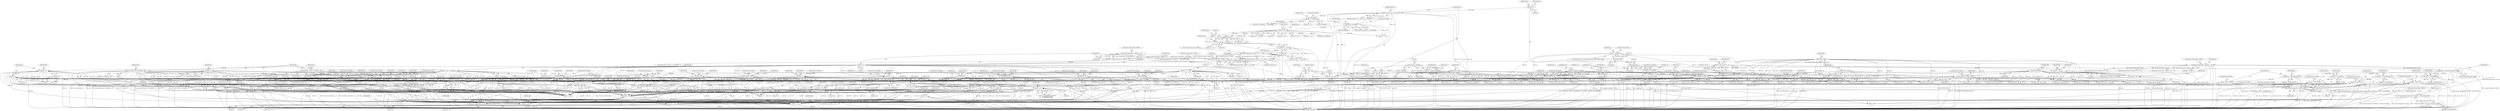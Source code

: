 digraph "0_linux_a8b0ca17b80e92faab46ee7179ba9e99ccb61233_42@API" {
"1001870" [label="(Call,current_thread_info()->xfsr[0] &= ~(FSR_CEXC_MASK))"];
"1001046" [label="(Call,current_thread_info()->xfsr[0] &= ~0x1c000)"];
"1001031" [label="(Call,current_thread_info()->xfsr[0] >> 14)"];
"1000609" [label="(Call,current_thread_info()->xfsr[0] >> 10)"];
"1000619" [label="(Call,current_thread_info()->xfsr[0] >> (30 + ((insn >> 10) & 0x6)))"];
"1000627" [label="(Call,(insn >> 10) & 0x6)"];
"1000628" [label="(Call,insn >> 10)"];
"1000603" [label="(Call,insn >> 11)"];
"1000571" [label="(Call,insn >> 5)"];
"1000561" [label="(Call,insn & 0xc1f80000)"];
"1000233" [label="(Call,insn & 0xc1f80000)"];
"1000223" [label="(Call,get_user(insn, (u32 __user *) pc))"];
"1000166" [label="(Call,insn = 0)"];
"1000225" [label="(Call,(u32 __user *) pc)"];
"1000216" [label="(Call,pc = (u32)pc)"];
"1000218" [label="(Call,(u32)pc)"];
"1000154" [label="(Call,pc = regs->tpc)"];
"1001825" [label="(Call,current_thread_info()->xfsr[0] = xfsr)"];
"1001765" [label="(Call,xfsr = current_thread_info()->xfsr[0])"];
"1001819" [label="(Call,xfsr |= (XR << 36))"];
"1001816" [label="(Call,xfsr &= ~0x3000000000UL)"];
"1001821" [label="(Call,XR << 36)"];
"1000857" [label="(Call,XR = regs->u_regs[freg])"];
"1000747" [label="(Call,(XR >> 2) ^ XR)"];
"1000748" [label="(Call,XR >> 2)"];
"1000738" [label="(Call,XR &= 0xf)"];
"1000735" [label="(Call,XR >>= 4)"];
"1000722" [label="(Call,XR = regs->tstate >> 32)"];
"1000724" [label="(Call,regs->tstate >> 32)"];
"1000807" [label="(Call,XR & 8)"];
"1000676" [label="(Call,XR == 1)"];
"1000632" [label="(Call,XR &= 3)"];
"1000617" [label="(Call,XR = current_thread_info()->xfsr[0] >> (30 + ((insn >> 10) & 0x6)))"];
"1000607" [label="(Call,XR = current_thread_info()->xfsr[0] >> 10)"];
"1000849" [label="(Call,XR = 0)"];
"1000667" [label="(Call,XR & 1)"];
"1000816" [label="(Call,XR & 2)"];
"1001609" [label="(Call,FP_TO_INT_Q (XR, QB, 64, 1))"];
"1000789" [label="(Call,XR & 5)"];
"1000909" [label="(Call,get_user(XR, &win->locals[freg - 16]))"];
"1000931" [label="(Call,!XR)"];
"1000884" [label="(Call,get_user(XR, &win32->locals[freg - 16]))"];
"1000703" [label="(Call,XR == 3)"];
"1000655" [label="(Call,XR == 1)"];
"1000772" [label="(Call,XR & 4)"];
"1000694" [label="(Call,XR == 2)"];
"1000939" [label="(Call,XR <= 0)"];
"1000798" [label="(Call,XR & 1)"];
"1000762" [label="(Call,XR & 4)"];
"1000685" [label="(Call,XR & 2)"];
"1000658" [label="(Call,XR == 2)"];
"1000948" [label="(Call,XR < 0)"];
"1001231" [label="(Call,FP_UNPACK_QP (QB, rs2))"];
"1000193" [label="(Call,FP_DECL_Q(QB))"];
"1001189" [label="(Call,rs2 = (argp)&f->regs[freg])"];
"1001191" [label="(Call,(argp)&f->regs[freg])"];
"1001096" [label="(Call,(argp)&f->regs[freg])"];
"1001021" [label="(Call,rs2 = NULL)"];
"1001216" [label="(Call,rs2 = (argp)&zero)"];
"1001218" [label="(Call,(argp)&zero)"];
"1001123" [label="(Call,(argp)&zero)"];
"1001602" [label="(Call,FP_TO_INT_D (XR, DB, 64, 1))"];
"1000187" [label="(Call,FP_DECL_D(DB))"];
"1001236" [label="(Call,FP_UNPACK_DP (DB, rs2))"];
"1001628" [label="(Call,XR = rs2->d)"];
"1001642" [label="(Call,XR = rs2->d)"];
"1001635" [label="(Call,XR = rs2->d)"];
"1001777" [label="(Call,XR = 2)"];
"1001595" [label="(Call,FP_TO_INT_S (XR, SB, 64, 1))"];
"1000181" [label="(Call,FP_DECL_S(SB))"];
"1001241" [label="(Call,FP_UNPACK_SP (SB, rs2))"];
"1001735" [label="(Call,XR == 3)"];
"1001728" [label="(Call,FP_CMP_Q(XR, QB, QA, 3))"];
"1001134" [label="(Call,FP_UNPACK_QP (QA, rs1))"];
"1000191" [label="(Call,FP_DECL_Q(QA))"];
"1001017" [label="(Call,rs1 = NULL)"];
"1001121" [label="(Call,rs1 = (argp)&zero)"];
"1001094" [label="(Call,rs1 = (argp)&f->regs[freg])"];
"1001773" [label="(Call,XR == -1)"];
"1001775" [label="(Call,-1)"];
"1001789" [label="(Call,xfsr |= (XR << 10))"];
"1001786" [label="(Call,xfsr &= ~0xc00)"];
"1001791" [label="(Call,XR << 10)"];
"1001809" [label="(Call,xfsr |= (XR << 34))"];
"1001806" [label="(Call,xfsr &= ~0xc00000000UL)"];
"1001811" [label="(Call,XR << 34)"];
"1001799" [label="(Call,xfsr |= (XR << 32))"];
"1001796" [label="(Call,xfsr &= ~0x300000000UL)"];
"1001801" [label="(Call,XR << 32)"];
"1001876" [label="(Call,~(FSR_CEXC_MASK))"];
"1000227" [label="(Identifier,pc)"];
"1000629" [label="(Identifier,insn)"];
"1001682" [label="(Call,FP_CONV (Q, S, 2, 1, QR, SB))"];
"1000768" [label="(ControlStructure,break;)"];
"1000166" [label="(Call,insn = 0)"];
"1000731" [label="(Call,insn >> 5)"];
"1000604" [label="(Identifier,insn)"];
"1001824" [label="(ControlStructure,break;)"];
"1001603" [label="(Identifier,XR)"];
"1000739" [label="(Identifier,XR)"];
"1001811" [label="(Call,XR << 34)"];
"1000736" [label="(Identifier,XR)"];
"1001614" [label="(ControlStructure,break;)"];
"1000691" [label="(ControlStructure,break;)"];
"1001229" [label="(Block,)"];
"1000818" [label="(Literal,2)"];
"1001813" [label="(Literal,34)"];
"1000628" [label="(Call,insn >> 10)"];
"1001023" [label="(Identifier,NULL)"];
"1000732" [label="(Identifier,insn)"];
"1001602" [label="(Call,FP_TO_INT_D (XR, DB, 64, 1))"];
"1000950" [label="(Literal,0)"];
"1001832" [label="(ControlStructure,break;)"];
"1001121" [label="(Call,rs1 = (argp)&zero)"];
"1000811" [label="(Identifier,IR)"];
"1000625" [label="(Call,30 + ((insn >> 10) & 0x6))"];
"1001791" [label="(Call,XR << 10)"];
"1001193" [label="(Call,&f->regs[freg])"];
"1000943" [label="(Identifier,IR)"];
"1001763" [label="(Block,)"];
"1000954" [label="(ControlStructure,break;)"];
"1001816" [label="(Call,xfsr &= ~0x3000000000UL)"];
"1000920" [label="(Identifier,IR)"];
"1001731" [label="(Identifier,QA)"];
"1000886" [label="(Call,&win32->locals[freg - 16])"];
"1001799" [label="(Call,xfsr |= (XR << 32))"];
"1001438" [label="(Call,FP_MUL_D (DR, DA, DB))"];
"1001242" [label="(Identifier,SB)"];
"1000656" [label="(Identifier,XR)"];
"1001804" [label="(ControlStructure,break;)"];
"1001037" [label="(Literal,14)"];
"1000705" [label="(Literal,3)"];
"1001782" [label="(Identifier,freg)"];
"1000737" [label="(Literal,4)"];
"1001046" [label="(Call,current_thread_info()->xfsr[0] &= ~0x1c000)"];
"1000761" [label="(ControlStructure,if (XR & 4))"];
"1001132" [label="(Block,)"];
"1001790" [label="(Identifier,xfsr)"];
"1001417" [label="(Call,FP_MUL_S (SR, SA, SB))"];
"1000636" [label="(Identifier,IR)"];
"1000709" [label="(ControlStructure,break;)"];
"1000627" [label="(Call,(insn >> 10) & 0x6)"];
"1000750" [label="(Literal,2)"];
"1000934" [label="(Identifier,IR)"];
"1001635" [label="(Call,XR = rs2->d)"];
"1001806" [label="(Call,xfsr &= ~0xc00000000UL)"];
"1000746" [label="(Call,((XR >> 2) ^ XR) & 2)"];
"1000695" [label="(Identifier,XR)"];
"1000234" [label="(Identifier,insn)"];
"1000771" [label="(Call,(XR & 4) || freg)"];
"1000687" [label="(Literal,2)"];
"1000666" [label="(ControlStructure,if (XR & 1))"];
"1000808" [label="(Identifier,XR)"];
"1001026" [label="(Identifier,rd)"];
"1000196" [label="(Identifier,QR)"];
"1001819" [label="(Call,xfsr |= (XR << 36))"];
"1000607" [label="(Call,XR = current_thread_info()->xfsr[0] >> 10)"];
"1000822" [label="(ControlStructure,break;)"];
"1000793" [label="(Identifier,IR)"];
"1001139" [label="(Call,FP_UNPACK_DP (DA, rs1))"];
"1000853" [label="(ControlStructure,if (freg < 16))"];
"1000617" [label="(Call,XR = current_thread_info()->xfsr[0] >> (30 + ((insn >> 10) & 0x6)))"];
"1000193" [label="(Call,FP_DECL_Q(QB))"];
"1000798" [label="(Call,XR & 1)"];
"1001243" [label="(Identifier,rs2)"];
"1001700" [label="(Call,FP_CONV (S, D, 1, 1, SR, DB))"];
"1001596" [label="(Identifier,XR)"];
"1000696" [label="(Literal,2)"];
"1001127" [label="(ControlStructure,break;)"];
"1000218" [label="(Call,(u32)pc)"];
"1001399" [label="(Call,FP_SUB_S (SR, SA, SB))"];
"1001793" [label="(Literal,10)"];
"1001207" [label="(ControlStructure,if (!(current_thread_info()->fpsaved[0] & flags)))"];
"1001814" [label="(ControlStructure,break;)"];
"1000686" [label="(Identifier,XR)"];
"1001607" [label="(ControlStructure,break;)"];
"1000707" [label="(Identifier,IR)"];
"1000618" [label="(Identifier,XR)"];
"1000236" [label="(Literal,0x81a00000)"];
"1000735" [label="(Call,XR >>= 4)"];
"1000947" [label="(ControlStructure,if (XR < 0))"];
"1000616" [label="(ControlStructure,else)"];
"1000749" [label="(Identifier,XR)"];
"1001779" [label="(Literal,2)"];
"1000702" [label="(ControlStructure,if (XR == 3))"];
"1001032" [label="(Call,current_thread_info()->xfsr[0])"];
"1000167" [label="(Identifier,insn)"];
"1000797" [label="(ControlStructure,if (XR & 1))"];
"1001222" [label="(ControlStructure,break;)"];
"1000224" [label="(Identifier,insn)"];
"1001629" [label="(Identifier,XR)"];
"1001581" [label="(Call,FP_TO_INT_D (IR, DB, 32, 1))"];
"1001052" [label="(Identifier,~0x1c000)"];
"1001630" [label="(Call,rs2->d)"];
"1000931" [label="(Call,!XR)"];
"1001612" [label="(Literal,64)"];
"1000187" [label="(Call,FP_DECL_D(DB))"];
"1001144" [label="(Call,FP_UNPACK_SP (SA, rs1))"];
"1000704" [label="(Identifier,XR)"];
"1001599" [label="(Literal,1)"];
"1001112" [label="(ControlStructure,if (!(current_thread_info()->fpsaved[0] & flags)))"];
"1000747" [label="(Call,(XR >> 2) ^ XR)"];
"1001841" [label="(Call,rd->d = XR)"];
"1000188" [label="(Identifier,DB)"];
"1001822" [label="(Identifier,XR)"];
"1000813" [label="(ControlStructure,break;)"];
"1000570" [label="(Call,(insn >> 5) & 0x1ff)"];
"1000194" [label="(Identifier,QB)"];
"1001774" [label="(Identifier,XR)"];
"1000740" [label="(Literal,0xf)"];
"1000682" [label="(ControlStructure,break;)"];
"1001019" [label="(Identifier,NULL)"];
"1001802" [label="(Identifier,XR)"];
"1000816" [label="(Call,XR & 2)"];
"1000939" [label="(Call,XR <= 0)"];
"1001021" [label="(Call,rs2 = NULL)"];
"1001734" [label="(Call,XR == 3 &&\n\t\t\t    (((insn >> 5) & 0x1ff) == FCMPEQ ||\n\t\t\t     FP_ISSIGNAN_Q(QA) ||\n\t\t\t     FP_ISSIGNAN_Q(QB)))"];
"1000191" [label="(Call,FP_DECL_Q(QA))"];
"1000909" [label="(Call,get_user(XR, &win->locals[freg - 16]))"];
"1001200" [label="(Identifier,flags)"];
"1000235" [label="(Literal,0xc1f80000)"];
"1001159" [label="(Block,)"];
"1001189" [label="(Call,rs2 = (argp)&f->regs[freg])"];
"1000232" [label="(Call,(insn & 0xc1f80000) == 0x81a00000)"];
"1001047" [label="(Call,current_thread_info()->xfsr[0])"];
"1001729" [label="(Identifier,XR)"];
"1000561" [label="(Call,insn & 0xc1f80000)"];
"1000634" [label="(Literal,3)"];
"1000655" [label="(Call,XR == 1)"];
"1001789" [label="(Call,xfsr |= (XR << 10))"];
"1001812" [label="(Identifier,XR)"];
"1001786" [label="(Call,xfsr &= ~0xc00)"];
"1001236" [label="(Call,FP_UNPACK_DP (DB, rs2))"];
"1001784" [label="(Block,)"];
"1001633" [label="(ControlStructure,break;)"];
"1001778" [label="(Identifier,XR)"];
"1001216" [label="(Call,rs2 = (argp)&zero)"];
"1000184" [label="(Identifier,SR)"];
"1001477" [label="(Call,FP_DIV_Q (QR, QA, QB))"];
"1000155" [label="(Identifier,pc)"];
"1000809" [label="(Literal,8)"];
"1001191" [label="(Call,(argp)&f->regs[freg])"];
"1000728" [label="(Literal,32)"];
"1001773" [label="(Call,XR == -1)"];
"1000773" [label="(Identifier,XR)"];
"1001766" [label="(Identifier,xfsr)"];
"1001718" [label="(Call,FP_CONV (D, Q, 1, 2, DR, QB))"];
"1000936" [label="(ControlStructure,break;)"];
"1000762" [label="(Call,XR & 4)"];
"1000658" [label="(Call,XR == 2)"];
"1000791" [label="(Literal,5)"];
"1000654" [label="(Call,XR == 1 || XR == 2)"];
"1000667" [label="(Call,XR & 1)"];
"1000223" [label="(Call,get_user(insn, (u32 __user *) pc))"];
"1001737" [label="(Literal,3)"];
"1000725" [label="(Call,regs->tstate)"];
"1001022" [label="(Identifier,rs2)"];
"1000563" [label="(Literal,0xc1f80000)"];
"1000562" [label="(Identifier,insn)"];
"1000940" [label="(Identifier,XR)"];
"1001610" [label="(Identifier,XR)"];
"1000766" [label="(Identifier,IR)"];
"1000192" [label="(Identifier,QA)"];
"1001643" [label="(Identifier,XR)"];
"1000156" [label="(Call,regs->tpc)"];
"1000575" [label="(Block,)"];
"1001895" [label="(MethodReturn,int)"];
"1000932" [label="(Identifier,XR)"];
"1001588" [label="(Call,FP_TO_INT_Q (IR, QB, 32, 1))"];
"1001387" [label="(Call,FP_ADD_D (DR, DA, DB))"];
"1001064" [label="(Block,)"];
"1001691" [label="(Call,FP_CONV (Q, D, 2, 1, QR, DB))"];
"1001876" [label="(Call,~(FSR_CEXC_MASK))"];
"1000608" [label="(Identifier,XR)"];
"1000724" [label="(Call,regs->tstate >> 32)"];
"1000807" [label="(Call,XR & 8)"];
"1000851" [label="(Literal,0)"];
"1000868" [label="(Block,)"];
"1000171" [label="(Identifier,type)"];
"1001809" [label="(Call,xfsr |= (XR << 34))"];
"1001038" [label="(Literal,0xf)"];
"1001801" [label="(Call,XR << 32)"];
"1001411" [label="(Call,FP_SUB_Q (QR, QA, QB))"];
"1001595" [label="(Call,FP_TO_INT_S (XR, SB, 64, 1))"];
"1001803" [label="(Literal,32)"];
"1001244" [label="(ControlStructure,break;)"];
"1001732" [label="(Literal,3)"];
"1000763" [label="(Identifier,XR)"];
"1000698" [label="(Identifier,IR)"];
"1000789" [label="(Call,XR & 5)"];
"1001241" [label="(Call,FP_UNPACK_SP (SB, rs2))"];
"1000631" [label="(Literal,0x6)"];
"1001465" [label="(Call,FP_DIV_S (SR, SA, SB))"];
"1001105" [label="(Identifier,flags)"];
"1001821" [label="(Call,XR << 36)"];
"1000910" [label="(Identifier,XR)"];
"1000748" [label="(Call,XR >> 2)"];
"1001808" [label="(Identifier,~0xc00000000UL)"];
"1000660" [label="(Literal,2)"];
"1001483" [label="(Call,FP_SQRT_S (SR, SB))"];
"1001796" [label="(Call,xfsr &= ~0x300000000UL)"];
"1000668" [label="(Identifier,XR)"];
"1001239" [label="(ControlStructure,break;)"];
"1000573" [label="(Literal,5)"];
"1001451" [label="(Call,FP_CONV (Q, D, 2, 1, QB, DB))"];
"1000806" [label="(ControlStructure,if (XR & 8))"];
"1000970" [label="(Call,current_thread_info()->xfsr[0] &= ~(FSR_CEXC_MASK))"];
"1000630" [label="(Literal,10)"];
"1000738" [label="(Call,XR &= 0xf)"];
"1001123" [label="(Call,(argp)&zero)"];
"1000804" [label="(ControlStructure,break;)"];
"1001823" [label="(Literal,36)"];
"1000849" [label="(Call,XR = 0)"];
"1000952" [label="(Identifier,IR)"];
"1001644" [label="(Call,rs2->d)"];
"1000225" [label="(Call,(u32 __user *) pc)"];
"1001430" [label="(Call,FP_CONV (D, S, 1, 1, DB, SB))"];
"1000957" [label="(Call,insn >> 10)"];
"1000222" [label="(Call,get_user(insn, (u32 __user *) pc) != -EFAULT)"];
"1000751" [label="(Identifier,XR)"];
"1000700" [label="(ControlStructure,break;)"];
"1001825" [label="(Call,current_thread_info()->xfsr[0] = xfsr)"];
"1000752" [label="(Literal,2)"];
"1000678" [label="(Literal,1)"];
"1000168" [label="(Literal,0)"];
"1001800" [label="(Identifier,xfsr)"];
"1001877" [label="(Identifier,FSR_CEXC_MASK)"];
"1001736" [label="(Identifier,XR)"];
"1000850" [label="(Identifier,XR)"];
"1000859" [label="(Call,regs->u_regs[freg])"];
"1001613" [label="(Literal,1)"];
"1000788" [label="(ControlStructure,if (XR & 5))"];
"1000152" [label="(Block,)"];
"1000884" [label="(Call,get_user(XR, &win32->locals[freg - 16]))"];
"1000632" [label="(Call,XR &= 3)"];
"1000930" [label="(ControlStructure,if (!XR))"];
"1000659" [label="(Identifier,XR)"];
"1000229" [label="(Identifier,EFAULT)"];
"1001098" [label="(Call,&f->regs[freg])"];
"1001190" [label="(Identifier,rs2)"];
"1000742" [label="(Identifier,IR)"];
"1000846" [label="(ControlStructure,if (!freg))"];
"1001238" [label="(Identifier,rs2)"];
"1000154" [label="(Call,pc = regs->tpc)"];
"1000945" [label="(ControlStructure,break;)"];
"1001871" [label="(Call,current_thread_info()->xfsr[0])"];
"1001137" [label="(ControlStructure,break;)"];
"1001054" [label="(Identifier,freg)"];
"1000161" [label="(Identifier,tstate)"];
"1001166" [label="(Call,current_thread_info()->xfsr[0] |= (6 << 14))"];
"1001231" [label="(Call,FP_UNPACK_QP (QB, rs2))"];
"1001488" [label="(Call,FP_SQRT_D (DR, DB))"];
"1001381" [label="(Call,FP_ADD_S (SR, SA, SB))"];
"1001232" [label="(Identifier,QB)"];
"1000606" [label="(Literal,3)"];
"1000240" [label="(Call,insn >> 5)"];
"1001597" [label="(Identifier,SB)"];
"1000949" [label="(Identifier,XR)"];
"1001405" [label="(Call,FP_SUB_D (DR, DA, DB))"];
"1001611" [label="(Identifier,QB)"];
"1001220" [label="(Call,&zero)"];
"1000817" [label="(Identifier,XR)"];
"1001071" [label="(Call,current_thread_info()->xfsr[0] |= (6 << 14))"];
"1001600" [label="(ControlStructure,break;)"];
"1001817" [label="(Identifier,xfsr)"];
"1001647" [label="(ControlStructure,break;)"];
"1001880" [label="(Identifier,regs)"];
"1001609" [label="(Call,FP_TO_INT_Q (XR, QB, 64, 1))"];
"1000602" [label="(Call,(insn >> 11) & 3)"];
"1000842" [label="(Call,insn >> 14)"];
"1000684" [label="(ControlStructure,if (XR & 2))"];
"1001056" [label="(Call,insn >> 14)"];
"1001787" [label="(Identifier,xfsr)"];
"1000610" [label="(Call,current_thread_info()->xfsr[0])"];
"1001776" [label="(Literal,1)"];
"1001604" [label="(Identifier,DB)"];
"1000800" [label="(Literal,1)"];
"1001122" [label="(Identifier,rs1)"];
"1000220" [label="(Identifier,pc)"];
"1001747" [label="(Call,FP_ISSIGNAN_Q(QA))"];
"1001605" [label="(Literal,64)"];
"1000941" [label="(Literal,0)"];
"1001598" [label="(Literal,64)"];
"1000712" [label="(Call,insn >> 14)"];
"1000640" [label="(Call,insn >> 14)"];
"1001767" [label="(Call,current_thread_info()->xfsr[0])"];
"1000911" [label="(Call,&win->locals[freg - 16])"];
"1001018" [label="(Identifier,rs1)"];
"1001870" [label="(Call,current_thread_info()->xfsr[0] &= ~(FSR_CEXC_MASK))"];
"1001237" [label="(Identifier,DB)"];
"1001095" [label="(Identifier,rs1)"];
"1000802" [label="(Identifier,IR)"];
"1001136" [label="(Identifier,rs1)"];
"1001030" [label="(Call,(current_thread_info()->xfsr[0] >> 14) & 0xf)"];
"1001379" [label="(Block,)"];
"1000673" [label="(ControlStructure,break;)"];
"1000895" [label="(Block,)"];
"1000657" [label="(Literal,1)"];
"1001134" [label="(Call,FP_UNPACK_QP (QA, rs1))"];
"1001234" [label="(ControlStructure,break;)"];
"1000694" [label="(Call,XR == 2)"];
"1001628" [label="(Call,XR = rs2->d)"];
"1001017" [label="(Call,rs1 = NULL)"];
"1001574" [label="(Call,FP_TO_INT_S (IR, SB, 32, 1))"];
"1000858" [label="(Identifier,XR)"];
"1001810" [label="(Identifier,xfsr)"];
"1000722" [label="(Call,XR = regs->tstate >> 32)"];
"1000600" [label="(ControlStructure,if (!((insn >> 11) & 3)))"];
"1001031" [label="(Call,current_thread_info()->xfsr[0] >> 14)"];
"1000685" [label="(Call,XR & 2)"];
"1000693" [label="(ControlStructure,if (XR == 2))"];
"1000815" [label="(ControlStructure,if (XR & 2))"];
"1000948" [label="(Call,XR < 0)"];
"1000609" [label="(Call,current_thread_info()->xfsr[0] >> 10)"];
"1000689" [label="(Identifier,IR)"];
"1000615" [label="(Literal,10)"];
"1001818" [label="(Identifier,~0x3000000000UL)"];
"1000213" [label="(ControlStructure,if (test_thread_flag(TIF_32BIT)))"];
"1000233" [label="(Call,insn & 0xc1f80000)"];
"1000675" [label="(ControlStructure,if (XR == 1))"];
"1000676" [label="(Call,XR == 1)"];
"1001772" [label="(ControlStructure,if (XR == -1))"];
"1001493" [label="(Call,FP_SQRT_Q (QR, QB))"];
"1001728" [label="(Call,FP_CMP_Q(XR, QB, QA, 3))"];
"1001001" [label="(Call,insn & 0x3e00001f)"];
"1000181" [label="(Call,FP_DECL_S(SB))"];
"1001765" [label="(Call,xfsr = current_thread_info()->xfsr[0])"];
"1000560" [label="(Call,(insn & 0xc1f80000) == 0x81a80000)"];
"1000799" [label="(Identifier,XR)"];
"1001094" [label="(Call,rs1 = (argp)&f->regs[freg])"];
"1000857" [label="(Call,XR = regs->u_regs[freg])"];
"1001735" [label="(Call,XR == 3)"];
"1000564" [label="(Literal,0x81a80000)"];
"1000669" [label="(Literal,1)"];
"1001606" [label="(Literal,1)"];
"1001015" [label="(Block,)"];
"1000671" [label="(Identifier,IR)"];
"1001775" [label="(Call,-1)"];
"1001673" [label="(Call,FP_CONV (D, S, 1, 1, DR, SB))"];
"1001135" [label="(Identifier,QA)"];
"1000885" [label="(Identifier,XR)"];
"1000938" [label="(ControlStructure,if (XR <= 0))"];
"1000677" [label="(Identifier,XR)"];
"1000217" [label="(Identifier,pc)"];
"1001125" [label="(Call,&zero)"];
"1001636" [label="(Identifier,XR)"];
"1000571" [label="(Call,insn >> 5)"];
"1001217" [label="(Identifier,rs2)"];
"1000764" [label="(Literal,4)"];
"1001459" [label="(Call,FP_MUL_Q (QR, QA, QB))"];
"1001777" [label="(Call,XR = 2)"];
"1000774" [label="(Literal,4)"];
"1001218" [label="(Call,(argp)&zero)"];
"1000216" [label="(Call,pc = (u32)pc)"];
"1001831" [label="(Identifier,xfsr)"];
"1001471" [label="(Call,FP_DIV_D (DR, DA, DB))"];
"1000190" [label="(Identifier,DR)"];
"1000795" [label="(ControlStructure,break;)"];
"1001807" [label="(Identifier,xfsr)"];
"1001730" [label="(Identifier,QB)"];
"1001820" [label="(Identifier,xfsr)"];
"1000790" [label="(Identifier,XR)"];
"1001233" [label="(Identifier,rs2)"];
"1001826" [label="(Call,current_thread_info()->xfsr[0])"];
"1000620" [label="(Call,current_thread_info()->xfsr[0])"];
"1001797" [label="(Identifier,xfsr)"];
"1001265" [label="(Call,current_thread_info()->xfsr[0] |= (6 << 14))"];
"1001792" [label="(Identifier,XR)"];
"1000619" [label="(Call,current_thread_info()->xfsr[0] >> (30 + ((insn >> 10) & 0x6)))"];
"1001096" [label="(Call,(argp)&f->regs[freg])"];
"1000633" [label="(Identifier,XR)"];
"1000574" [label="(Literal,0x1ff)"];
"1000572" [label="(Identifier,insn)"];
"1001798" [label="(Identifier,~0x300000000UL)"];
"1000603" [label="(Call,insn >> 11)"];
"1000605" [label="(Literal,11)"];
"1001393" [label="(Call,FP_ADD_Q (QR, QA, QB))"];
"1001444" [label="(Call,FP_CONV (Q, D, 2, 1, QA, DA))"];
"1001742" [label="(Identifier,insn)"];
"1000703" [label="(Call,XR == 3)"];
"1001637" [label="(Call,rs2->d)"];
"1001642" [label="(Call,XR = rs2->d)"];
"1000825" [label="(Call,insn >> 14)"];
"1000723" [label="(Identifier,XR)"];
"1000182" [label="(Identifier,SB)"];
"1001788" [label="(Identifier,~0xc00)"];
"1001794" [label="(ControlStructure,break;)"];
"1001640" [label="(ControlStructure,break;)"];
"1001290" [label="(Call,(argp)&f->regs[freg])"];
"1000680" [label="(Identifier,IR)"];
"1000775" [label="(Identifier,freg)"];
"1000772" [label="(Call,XR & 4)"];
"1000820" [label="(Identifier,IR)"];
"1001709" [label="(Call,FP_CONV (S, Q, 1, 2, SR, QB))"];
"1000729" [label="(ControlStructure,if ((insn >> 5) & 0x80))"];
"1001749" [label="(Call,FP_ISSIGNAN_Q(QB))"];
"1001870" -> "1001015"  [label="AST: "];
"1001870" -> "1001876"  [label="CFG: "];
"1001871" -> "1001870"  [label="AST: "];
"1001876" -> "1001870"  [label="AST: "];
"1001880" -> "1001870"  [label="CFG: "];
"1001870" -> "1001895"  [label="DDG: current_thread_info()->xfsr[0] &= ~(FSR_CEXC_MASK)"];
"1001870" -> "1001895"  [label="DDG: current_thread_info()->xfsr[0]"];
"1001870" -> "1001895"  [label="DDG: ~(FSR_CEXC_MASK)"];
"1001046" -> "1001870"  [label="DDG: current_thread_info()->xfsr[0]"];
"1001825" -> "1001870"  [label="DDG: current_thread_info()->xfsr[0]"];
"1001876" -> "1001870"  [label="DDG: FSR_CEXC_MASK"];
"1001046" -> "1001015"  [label="AST: "];
"1001046" -> "1001052"  [label="CFG: "];
"1001047" -> "1001046"  [label="AST: "];
"1001052" -> "1001046"  [label="AST: "];
"1001054" -> "1001046"  [label="CFG: "];
"1001046" -> "1001895"  [label="DDG: current_thread_info()->xfsr[0]"];
"1001046" -> "1001895"  [label="DDG: current_thread_info()->xfsr[0] &= ~0x1c000"];
"1001046" -> "1001895"  [label="DDG: ~0x1c000"];
"1001031" -> "1001046"  [label="DDG: current_thread_info()->xfsr[0]"];
"1001046" -> "1001071"  [label="DDG: current_thread_info()->xfsr[0]"];
"1001046" -> "1001166"  [label="DDG: current_thread_info()->xfsr[0]"];
"1001046" -> "1001265"  [label="DDG: current_thread_info()->xfsr[0]"];
"1001046" -> "1001765"  [label="DDG: current_thread_info()->xfsr[0]"];
"1001031" -> "1001030"  [label="AST: "];
"1001031" -> "1001037"  [label="CFG: "];
"1001032" -> "1001031"  [label="AST: "];
"1001037" -> "1001031"  [label="AST: "];
"1001038" -> "1001031"  [label="CFG: "];
"1001031" -> "1001895"  [label="DDG: current_thread_info()->xfsr[0]"];
"1001031" -> "1001030"  [label="DDG: current_thread_info()->xfsr[0]"];
"1001031" -> "1001030"  [label="DDG: 14"];
"1000609" -> "1001031"  [label="DDG: current_thread_info()->xfsr[0]"];
"1000619" -> "1001031"  [label="DDG: current_thread_info()->xfsr[0]"];
"1000609" -> "1000607"  [label="AST: "];
"1000609" -> "1000615"  [label="CFG: "];
"1000610" -> "1000609"  [label="AST: "];
"1000615" -> "1000609"  [label="AST: "];
"1000607" -> "1000609"  [label="CFG: "];
"1000609" -> "1001895"  [label="DDG: current_thread_info()->xfsr[0]"];
"1000609" -> "1000607"  [label="DDG: current_thread_info()->xfsr[0]"];
"1000609" -> "1000607"  [label="DDG: 10"];
"1000609" -> "1000970"  [label="DDG: current_thread_info()->xfsr[0]"];
"1000619" -> "1000617"  [label="AST: "];
"1000619" -> "1000625"  [label="CFG: "];
"1000620" -> "1000619"  [label="AST: "];
"1000625" -> "1000619"  [label="AST: "];
"1000617" -> "1000619"  [label="CFG: "];
"1000619" -> "1001895"  [label="DDG: 30 + ((insn >> 10) & 0x6)"];
"1000619" -> "1001895"  [label="DDG: current_thread_info()->xfsr[0]"];
"1000619" -> "1000617"  [label="DDG: current_thread_info()->xfsr[0]"];
"1000619" -> "1000617"  [label="DDG: 30 + ((insn >> 10) & 0x6)"];
"1000627" -> "1000619"  [label="DDG: insn >> 10"];
"1000627" -> "1000619"  [label="DDG: 0x6"];
"1000619" -> "1000970"  [label="DDG: current_thread_info()->xfsr[0]"];
"1000627" -> "1000625"  [label="AST: "];
"1000627" -> "1000631"  [label="CFG: "];
"1000628" -> "1000627"  [label="AST: "];
"1000631" -> "1000627"  [label="AST: "];
"1000625" -> "1000627"  [label="CFG: "];
"1000627" -> "1001895"  [label="DDG: insn >> 10"];
"1000627" -> "1000625"  [label="DDG: insn >> 10"];
"1000627" -> "1000625"  [label="DDG: 0x6"];
"1000628" -> "1000627"  [label="DDG: insn"];
"1000628" -> "1000627"  [label="DDG: 10"];
"1000628" -> "1000630"  [label="CFG: "];
"1000629" -> "1000628"  [label="AST: "];
"1000630" -> "1000628"  [label="AST: "];
"1000631" -> "1000628"  [label="CFG: "];
"1000603" -> "1000628"  [label="DDG: insn"];
"1000628" -> "1000640"  [label="DDG: insn"];
"1000603" -> "1000602"  [label="AST: "];
"1000603" -> "1000605"  [label="CFG: "];
"1000604" -> "1000603"  [label="AST: "];
"1000605" -> "1000603"  [label="AST: "];
"1000606" -> "1000603"  [label="CFG: "];
"1000603" -> "1000602"  [label="DDG: insn"];
"1000603" -> "1000602"  [label="DDG: 11"];
"1000571" -> "1000603"  [label="DDG: insn"];
"1000603" -> "1000640"  [label="DDG: insn"];
"1000571" -> "1000570"  [label="AST: "];
"1000571" -> "1000573"  [label="CFG: "];
"1000572" -> "1000571"  [label="AST: "];
"1000573" -> "1000571"  [label="AST: "];
"1000574" -> "1000571"  [label="CFG: "];
"1000571" -> "1001895"  [label="DDG: insn"];
"1000571" -> "1000570"  [label="DDG: insn"];
"1000571" -> "1000570"  [label="DDG: 5"];
"1000561" -> "1000571"  [label="DDG: insn"];
"1000571" -> "1000712"  [label="DDG: insn"];
"1000571" -> "1000731"  [label="DDG: insn"];
"1000571" -> "1000825"  [label="DDG: insn"];
"1000571" -> "1000842"  [label="DDG: insn"];
"1000571" -> "1000957"  [label="DDG: insn"];
"1000571" -> "1001001"  [label="DDG: insn"];
"1000571" -> "1001056"  [label="DDG: insn"];
"1000561" -> "1000560"  [label="AST: "];
"1000561" -> "1000563"  [label="CFG: "];
"1000562" -> "1000561"  [label="AST: "];
"1000563" -> "1000561"  [label="AST: "];
"1000564" -> "1000561"  [label="CFG: "];
"1000561" -> "1001895"  [label="DDG: insn"];
"1000561" -> "1000560"  [label="DDG: insn"];
"1000561" -> "1000560"  [label="DDG: 0xc1f80000"];
"1000233" -> "1000561"  [label="DDG: insn"];
"1000561" -> "1001056"  [label="DDG: insn"];
"1000233" -> "1000232"  [label="AST: "];
"1000233" -> "1000235"  [label="CFG: "];
"1000234" -> "1000233"  [label="AST: "];
"1000235" -> "1000233"  [label="AST: "];
"1000236" -> "1000233"  [label="CFG: "];
"1000233" -> "1000232"  [label="DDG: insn"];
"1000233" -> "1000232"  [label="DDG: 0xc1f80000"];
"1000223" -> "1000233"  [label="DDG: insn"];
"1000233" -> "1000240"  [label="DDG: insn"];
"1000223" -> "1000222"  [label="AST: "];
"1000223" -> "1000225"  [label="CFG: "];
"1000224" -> "1000223"  [label="AST: "];
"1000225" -> "1000223"  [label="AST: "];
"1000229" -> "1000223"  [label="CFG: "];
"1000223" -> "1001895"  [label="DDG: (u32 __user *) pc"];
"1000223" -> "1001895"  [label="DDG: insn"];
"1000223" -> "1000222"  [label="DDG: insn"];
"1000223" -> "1000222"  [label="DDG: (u32 __user *) pc"];
"1000166" -> "1000223"  [label="DDG: insn"];
"1000225" -> "1000223"  [label="DDG: pc"];
"1000223" -> "1001056"  [label="DDG: insn"];
"1000166" -> "1000152"  [label="AST: "];
"1000166" -> "1000168"  [label="CFG: "];
"1000167" -> "1000166"  [label="AST: "];
"1000168" -> "1000166"  [label="AST: "];
"1000171" -> "1000166"  [label="CFG: "];
"1000225" -> "1000227"  [label="CFG: "];
"1000226" -> "1000225"  [label="AST: "];
"1000227" -> "1000225"  [label="AST: "];
"1000225" -> "1001895"  [label="DDG: pc"];
"1000216" -> "1000225"  [label="DDG: pc"];
"1000154" -> "1000225"  [label="DDG: pc"];
"1000216" -> "1000213"  [label="AST: "];
"1000216" -> "1000218"  [label="CFG: "];
"1000217" -> "1000216"  [label="AST: "];
"1000218" -> "1000216"  [label="AST: "];
"1000224" -> "1000216"  [label="CFG: "];
"1000216" -> "1001895"  [label="DDG: (u32)pc"];
"1000218" -> "1000216"  [label="DDG: pc"];
"1000218" -> "1000220"  [label="CFG: "];
"1000219" -> "1000218"  [label="AST: "];
"1000220" -> "1000218"  [label="AST: "];
"1000154" -> "1000218"  [label="DDG: pc"];
"1000154" -> "1000152"  [label="AST: "];
"1000154" -> "1000156"  [label="CFG: "];
"1000155" -> "1000154"  [label="AST: "];
"1000156" -> "1000154"  [label="AST: "];
"1000161" -> "1000154"  [label="CFG: "];
"1000154" -> "1001895"  [label="DDG: regs->tpc"];
"1001825" -> "1001763"  [label="AST: "];
"1001825" -> "1001831"  [label="CFG: "];
"1001826" -> "1001825"  [label="AST: "];
"1001831" -> "1001825"  [label="AST: "];
"1001832" -> "1001825"  [label="CFG: "];
"1001825" -> "1001895"  [label="DDG: xfsr"];
"1001825" -> "1001895"  [label="DDG: current_thread_info()->xfsr[0]"];
"1001765" -> "1001825"  [label="DDG: xfsr"];
"1001819" -> "1001825"  [label="DDG: xfsr"];
"1001789" -> "1001825"  [label="DDG: xfsr"];
"1001809" -> "1001825"  [label="DDG: xfsr"];
"1001799" -> "1001825"  [label="DDG: xfsr"];
"1001765" -> "1001763"  [label="AST: "];
"1001765" -> "1001767"  [label="CFG: "];
"1001766" -> "1001765"  [label="AST: "];
"1001767" -> "1001765"  [label="AST: "];
"1001774" -> "1001765"  [label="CFG: "];
"1001765" -> "1001895"  [label="DDG: current_thread_info()->xfsr[0]"];
"1001765" -> "1001786"  [label="DDG: xfsr"];
"1001765" -> "1001796"  [label="DDG: xfsr"];
"1001765" -> "1001806"  [label="DDG: xfsr"];
"1001765" -> "1001816"  [label="DDG: xfsr"];
"1001819" -> "1001784"  [label="AST: "];
"1001819" -> "1001821"  [label="CFG: "];
"1001820" -> "1001819"  [label="AST: "];
"1001821" -> "1001819"  [label="AST: "];
"1001824" -> "1001819"  [label="CFG: "];
"1001819" -> "1001895"  [label="DDG: xfsr |= (XR << 36)"];
"1001819" -> "1001895"  [label="DDG: xfsr"];
"1001819" -> "1001895"  [label="DDG: XR << 36"];
"1001816" -> "1001819"  [label="DDG: xfsr"];
"1001821" -> "1001819"  [label="DDG: XR"];
"1001821" -> "1001819"  [label="DDG: 36"];
"1001816" -> "1001784"  [label="AST: "];
"1001816" -> "1001818"  [label="CFG: "];
"1001817" -> "1001816"  [label="AST: "];
"1001818" -> "1001816"  [label="AST: "];
"1001820" -> "1001816"  [label="CFG: "];
"1001816" -> "1001895"  [label="DDG: xfsr &= ~0x3000000000UL"];
"1001816" -> "1001895"  [label="DDG: ~0x3000000000UL"];
"1001821" -> "1001823"  [label="CFG: "];
"1001822" -> "1001821"  [label="AST: "];
"1001823" -> "1001821"  [label="AST: "];
"1001821" -> "1001895"  [label="DDG: XR"];
"1000857" -> "1001821"  [label="DDG: XR"];
"1000747" -> "1001821"  [label="DDG: XR"];
"1000807" -> "1001821"  [label="DDG: XR"];
"1000676" -> "1001821"  [label="DDG: XR"];
"1000849" -> "1001821"  [label="DDG: XR"];
"1000667" -> "1001821"  [label="DDG: XR"];
"1000816" -> "1001821"  [label="DDG: XR"];
"1001609" -> "1001821"  [label="DDG: XR"];
"1000909" -> "1001821"  [label="DDG: XR"];
"1001602" -> "1001821"  [label="DDG: XR"];
"1000931" -> "1001821"  [label="DDG: XR"];
"1001628" -> "1001821"  [label="DDG: XR"];
"1001642" -> "1001821"  [label="DDG: XR"];
"1001635" -> "1001821"  [label="DDG: XR"];
"1000655" -> "1001821"  [label="DDG: XR"];
"1000772" -> "1001821"  [label="DDG: XR"];
"1000694" -> "1001821"  [label="DDG: XR"];
"1000884" -> "1001821"  [label="DDG: XR"];
"1000632" -> "1001821"  [label="DDG: XR"];
"1001777" -> "1001821"  [label="DDG: XR"];
"1000789" -> "1001821"  [label="DDG: XR"];
"1001595" -> "1001821"  [label="DDG: XR"];
"1000939" -> "1001821"  [label="DDG: XR"];
"1000798" -> "1001821"  [label="DDG: XR"];
"1000762" -> "1001821"  [label="DDG: XR"];
"1000685" -> "1001821"  [label="DDG: XR"];
"1000658" -> "1001821"  [label="DDG: XR"];
"1001735" -> "1001821"  [label="DDG: XR"];
"1000948" -> "1001821"  [label="DDG: XR"];
"1001773" -> "1001821"  [label="DDG: XR"];
"1000703" -> "1001821"  [label="DDG: XR"];
"1000857" -> "1000853"  [label="AST: "];
"1000857" -> "1000859"  [label="CFG: "];
"1000858" -> "1000857"  [label="AST: "];
"1000859" -> "1000857"  [label="AST: "];
"1000920" -> "1000857"  [label="CFG: "];
"1000857" -> "1001895"  [label="DDG: XR"];
"1000857" -> "1001895"  [label="DDG: regs->u_regs[freg]"];
"1000857" -> "1000931"  [label="DDG: XR"];
"1000857" -> "1000939"  [label="DDG: XR"];
"1000857" -> "1000948"  [label="DDG: XR"];
"1000857" -> "1001595"  [label="DDG: XR"];
"1000857" -> "1001602"  [label="DDG: XR"];
"1000857" -> "1001609"  [label="DDG: XR"];
"1000857" -> "1001728"  [label="DDG: XR"];
"1000857" -> "1001773"  [label="DDG: XR"];
"1000857" -> "1001791"  [label="DDG: XR"];
"1000857" -> "1001801"  [label="DDG: XR"];
"1000857" -> "1001811"  [label="DDG: XR"];
"1000857" -> "1001841"  [label="DDG: XR"];
"1000747" -> "1000746"  [label="AST: "];
"1000747" -> "1000751"  [label="CFG: "];
"1000748" -> "1000747"  [label="AST: "];
"1000751" -> "1000747"  [label="AST: "];
"1000752" -> "1000747"  [label="CFG: "];
"1000747" -> "1001895"  [label="DDG: XR"];
"1000747" -> "1001895"  [label="DDG: XR >> 2"];
"1000747" -> "1000746"  [label="DDG: XR >> 2"];
"1000747" -> "1000746"  [label="DDG: XR"];
"1000748" -> "1000747"  [label="DDG: XR"];
"1000748" -> "1000747"  [label="DDG: 2"];
"1000747" -> "1000762"  [label="DDG: XR"];
"1000747" -> "1000772"  [label="DDG: XR"];
"1000747" -> "1000789"  [label="DDG: XR"];
"1000747" -> "1000798"  [label="DDG: XR"];
"1000747" -> "1000807"  [label="DDG: XR"];
"1000747" -> "1000816"  [label="DDG: XR"];
"1000747" -> "1001595"  [label="DDG: XR"];
"1000747" -> "1001602"  [label="DDG: XR"];
"1000747" -> "1001609"  [label="DDG: XR"];
"1000747" -> "1001728"  [label="DDG: XR"];
"1000747" -> "1001773"  [label="DDG: XR"];
"1000747" -> "1001791"  [label="DDG: XR"];
"1000747" -> "1001801"  [label="DDG: XR"];
"1000747" -> "1001811"  [label="DDG: XR"];
"1000747" -> "1001841"  [label="DDG: XR"];
"1000748" -> "1000750"  [label="CFG: "];
"1000749" -> "1000748"  [label="AST: "];
"1000750" -> "1000748"  [label="AST: "];
"1000751" -> "1000748"  [label="CFG: "];
"1000738" -> "1000748"  [label="DDG: XR"];
"1000738" -> "1000575"  [label="AST: "];
"1000738" -> "1000740"  [label="CFG: "];
"1000739" -> "1000738"  [label="AST: "];
"1000740" -> "1000738"  [label="AST: "];
"1000742" -> "1000738"  [label="CFG: "];
"1000738" -> "1001895"  [label="DDG: XR &= 0xf"];
"1000735" -> "1000738"  [label="DDG: XR"];
"1000722" -> "1000738"  [label="DDG: XR"];
"1000735" -> "1000729"  [label="AST: "];
"1000735" -> "1000737"  [label="CFG: "];
"1000736" -> "1000735"  [label="AST: "];
"1000737" -> "1000735"  [label="AST: "];
"1000739" -> "1000735"  [label="CFG: "];
"1000735" -> "1001895"  [label="DDG: XR >>= 4"];
"1000722" -> "1000735"  [label="DDG: XR"];
"1000722" -> "1000575"  [label="AST: "];
"1000722" -> "1000724"  [label="CFG: "];
"1000723" -> "1000722"  [label="AST: "];
"1000724" -> "1000722"  [label="AST: "];
"1000732" -> "1000722"  [label="CFG: "];
"1000722" -> "1001895"  [label="DDG: regs->tstate >> 32"];
"1000724" -> "1000722"  [label="DDG: regs->tstate"];
"1000724" -> "1000722"  [label="DDG: 32"];
"1000724" -> "1000728"  [label="CFG: "];
"1000725" -> "1000724"  [label="AST: "];
"1000728" -> "1000724"  [label="AST: "];
"1000724" -> "1001895"  [label="DDG: regs->tstate"];
"1000807" -> "1000806"  [label="AST: "];
"1000807" -> "1000809"  [label="CFG: "];
"1000808" -> "1000807"  [label="AST: "];
"1000809" -> "1000807"  [label="AST: "];
"1000811" -> "1000807"  [label="CFG: "];
"1000813" -> "1000807"  [label="CFG: "];
"1000807" -> "1001895"  [label="DDG: XR & 8"];
"1000807" -> "1001895"  [label="DDG: XR"];
"1000807" -> "1001595"  [label="DDG: XR"];
"1000807" -> "1001602"  [label="DDG: XR"];
"1000807" -> "1001609"  [label="DDG: XR"];
"1000807" -> "1001728"  [label="DDG: XR"];
"1000807" -> "1001773"  [label="DDG: XR"];
"1000807" -> "1001791"  [label="DDG: XR"];
"1000807" -> "1001801"  [label="DDG: XR"];
"1000807" -> "1001811"  [label="DDG: XR"];
"1000807" -> "1001841"  [label="DDG: XR"];
"1000676" -> "1000675"  [label="AST: "];
"1000676" -> "1000678"  [label="CFG: "];
"1000677" -> "1000676"  [label="AST: "];
"1000678" -> "1000676"  [label="AST: "];
"1000680" -> "1000676"  [label="CFG: "];
"1000682" -> "1000676"  [label="CFG: "];
"1000676" -> "1001895"  [label="DDG: XR == 1"];
"1000676" -> "1001895"  [label="DDG: XR"];
"1000632" -> "1000676"  [label="DDG: XR"];
"1000676" -> "1001595"  [label="DDG: XR"];
"1000676" -> "1001602"  [label="DDG: XR"];
"1000676" -> "1001609"  [label="DDG: XR"];
"1000676" -> "1001728"  [label="DDG: XR"];
"1000676" -> "1001773"  [label="DDG: XR"];
"1000676" -> "1001791"  [label="DDG: XR"];
"1000676" -> "1001801"  [label="DDG: XR"];
"1000676" -> "1001811"  [label="DDG: XR"];
"1000676" -> "1001841"  [label="DDG: XR"];
"1000632" -> "1000575"  [label="AST: "];
"1000632" -> "1000634"  [label="CFG: "];
"1000633" -> "1000632"  [label="AST: "];
"1000634" -> "1000632"  [label="AST: "];
"1000636" -> "1000632"  [label="CFG: "];
"1000632" -> "1001895"  [label="DDG: XR &= 3"];
"1000632" -> "1001895"  [label="DDG: XR"];
"1000617" -> "1000632"  [label="DDG: XR"];
"1000607" -> "1000632"  [label="DDG: XR"];
"1000632" -> "1000655"  [label="DDG: XR"];
"1000632" -> "1000667"  [label="DDG: XR"];
"1000632" -> "1000685"  [label="DDG: XR"];
"1000632" -> "1000694"  [label="DDG: XR"];
"1000632" -> "1000703"  [label="DDG: XR"];
"1000632" -> "1001595"  [label="DDG: XR"];
"1000632" -> "1001602"  [label="DDG: XR"];
"1000632" -> "1001609"  [label="DDG: XR"];
"1000632" -> "1001728"  [label="DDG: XR"];
"1000632" -> "1001773"  [label="DDG: XR"];
"1000632" -> "1001791"  [label="DDG: XR"];
"1000632" -> "1001801"  [label="DDG: XR"];
"1000632" -> "1001811"  [label="DDG: XR"];
"1000632" -> "1001841"  [label="DDG: XR"];
"1000617" -> "1000616"  [label="AST: "];
"1000618" -> "1000617"  [label="AST: "];
"1000633" -> "1000617"  [label="CFG: "];
"1000617" -> "1001895"  [label="DDG: current_thread_info()->xfsr[0] >> (30 + ((insn >> 10) & 0x6))"];
"1000607" -> "1000600"  [label="AST: "];
"1000608" -> "1000607"  [label="AST: "];
"1000633" -> "1000607"  [label="CFG: "];
"1000607" -> "1001895"  [label="DDG: current_thread_info()->xfsr[0] >> 10"];
"1000849" -> "1000846"  [label="AST: "];
"1000849" -> "1000851"  [label="CFG: "];
"1000850" -> "1000849"  [label="AST: "];
"1000851" -> "1000849"  [label="AST: "];
"1000920" -> "1000849"  [label="CFG: "];
"1000849" -> "1001895"  [label="DDG: XR"];
"1000849" -> "1000931"  [label="DDG: XR"];
"1000849" -> "1000939"  [label="DDG: XR"];
"1000849" -> "1000948"  [label="DDG: XR"];
"1000849" -> "1001595"  [label="DDG: XR"];
"1000849" -> "1001602"  [label="DDG: XR"];
"1000849" -> "1001609"  [label="DDG: XR"];
"1000849" -> "1001728"  [label="DDG: XR"];
"1000849" -> "1001773"  [label="DDG: XR"];
"1000849" -> "1001791"  [label="DDG: XR"];
"1000849" -> "1001801"  [label="DDG: XR"];
"1000849" -> "1001811"  [label="DDG: XR"];
"1000849" -> "1001841"  [label="DDG: XR"];
"1000667" -> "1000666"  [label="AST: "];
"1000667" -> "1000669"  [label="CFG: "];
"1000668" -> "1000667"  [label="AST: "];
"1000669" -> "1000667"  [label="AST: "];
"1000671" -> "1000667"  [label="CFG: "];
"1000673" -> "1000667"  [label="CFG: "];
"1000667" -> "1001895"  [label="DDG: XR"];
"1000667" -> "1001895"  [label="DDG: XR & 1"];
"1000667" -> "1001595"  [label="DDG: XR"];
"1000667" -> "1001602"  [label="DDG: XR"];
"1000667" -> "1001609"  [label="DDG: XR"];
"1000667" -> "1001728"  [label="DDG: XR"];
"1000667" -> "1001773"  [label="DDG: XR"];
"1000667" -> "1001791"  [label="DDG: XR"];
"1000667" -> "1001801"  [label="DDG: XR"];
"1000667" -> "1001811"  [label="DDG: XR"];
"1000667" -> "1001841"  [label="DDG: XR"];
"1000816" -> "1000815"  [label="AST: "];
"1000816" -> "1000818"  [label="CFG: "];
"1000817" -> "1000816"  [label="AST: "];
"1000818" -> "1000816"  [label="AST: "];
"1000820" -> "1000816"  [label="CFG: "];
"1000822" -> "1000816"  [label="CFG: "];
"1000816" -> "1001895"  [label="DDG: XR & 2"];
"1000816" -> "1001895"  [label="DDG: XR"];
"1000816" -> "1001595"  [label="DDG: XR"];
"1000816" -> "1001602"  [label="DDG: XR"];
"1000816" -> "1001609"  [label="DDG: XR"];
"1000816" -> "1001728"  [label="DDG: XR"];
"1000816" -> "1001773"  [label="DDG: XR"];
"1000816" -> "1001791"  [label="DDG: XR"];
"1000816" -> "1001801"  [label="DDG: XR"];
"1000816" -> "1001811"  [label="DDG: XR"];
"1000816" -> "1001841"  [label="DDG: XR"];
"1001609" -> "1001379"  [label="AST: "];
"1001609" -> "1001613"  [label="CFG: "];
"1001610" -> "1001609"  [label="AST: "];
"1001611" -> "1001609"  [label="AST: "];
"1001612" -> "1001609"  [label="AST: "];
"1001613" -> "1001609"  [label="AST: "];
"1001614" -> "1001609"  [label="CFG: "];
"1001609" -> "1001895"  [label="DDG: QB"];
"1001609" -> "1001895"  [label="DDG: XR"];
"1001609" -> "1001895"  [label="DDG: FP_TO_INT_Q (XR, QB, 64, 1)"];
"1000789" -> "1001609"  [label="DDG: XR"];
"1000909" -> "1001609"  [label="DDG: XR"];
"1000931" -> "1001609"  [label="DDG: XR"];
"1000703" -> "1001609"  [label="DDG: XR"];
"1000655" -> "1001609"  [label="DDG: XR"];
"1000772" -> "1001609"  [label="DDG: XR"];
"1000694" -> "1001609"  [label="DDG: XR"];
"1000884" -> "1001609"  [label="DDG: XR"];
"1000939" -> "1001609"  [label="DDG: XR"];
"1000798" -> "1001609"  [label="DDG: XR"];
"1000762" -> "1001609"  [label="DDG: XR"];
"1000685" -> "1001609"  [label="DDG: XR"];
"1000658" -> "1001609"  [label="DDG: XR"];
"1000948" -> "1001609"  [label="DDG: XR"];
"1001231" -> "1001609"  [label="DDG: QB"];
"1000193" -> "1001609"  [label="DDG: QB"];
"1001609" -> "1001773"  [label="DDG: XR"];
"1001609" -> "1001791"  [label="DDG: XR"];
"1001609" -> "1001801"  [label="DDG: XR"];
"1001609" -> "1001811"  [label="DDG: XR"];
"1001609" -> "1001841"  [label="DDG: XR"];
"1000789" -> "1000788"  [label="AST: "];
"1000789" -> "1000791"  [label="CFG: "];
"1000790" -> "1000789"  [label="AST: "];
"1000791" -> "1000789"  [label="AST: "];
"1000793" -> "1000789"  [label="CFG: "];
"1000795" -> "1000789"  [label="CFG: "];
"1000789" -> "1001895"  [label="DDG: XR & 5"];
"1000789" -> "1001895"  [label="DDG: XR"];
"1000789" -> "1001595"  [label="DDG: XR"];
"1000789" -> "1001602"  [label="DDG: XR"];
"1000789" -> "1001728"  [label="DDG: XR"];
"1000789" -> "1001773"  [label="DDG: XR"];
"1000789" -> "1001791"  [label="DDG: XR"];
"1000789" -> "1001801"  [label="DDG: XR"];
"1000789" -> "1001811"  [label="DDG: XR"];
"1000789" -> "1001841"  [label="DDG: XR"];
"1000909" -> "1000895"  [label="AST: "];
"1000909" -> "1000911"  [label="CFG: "];
"1000910" -> "1000909"  [label="AST: "];
"1000911" -> "1000909"  [label="AST: "];
"1000920" -> "1000909"  [label="CFG: "];
"1000909" -> "1001895"  [label="DDG: &win->locals[freg - 16]"];
"1000909" -> "1001895"  [label="DDG: XR"];
"1000909" -> "1001895"  [label="DDG: get_user(XR, &win->locals[freg - 16])"];
"1000909" -> "1000931"  [label="DDG: XR"];
"1000909" -> "1000939"  [label="DDG: XR"];
"1000909" -> "1000948"  [label="DDG: XR"];
"1000909" -> "1001595"  [label="DDG: XR"];
"1000909" -> "1001602"  [label="DDG: XR"];
"1000909" -> "1001728"  [label="DDG: XR"];
"1000909" -> "1001773"  [label="DDG: XR"];
"1000909" -> "1001791"  [label="DDG: XR"];
"1000909" -> "1001801"  [label="DDG: XR"];
"1000909" -> "1001811"  [label="DDG: XR"];
"1000909" -> "1001841"  [label="DDG: XR"];
"1000931" -> "1000930"  [label="AST: "];
"1000931" -> "1000932"  [label="CFG: "];
"1000932" -> "1000931"  [label="AST: "];
"1000934" -> "1000931"  [label="CFG: "];
"1000936" -> "1000931"  [label="CFG: "];
"1000931" -> "1001895"  [label="DDG: XR"];
"1000931" -> "1001895"  [label="DDG: !XR"];
"1000884" -> "1000931"  [label="DDG: XR"];
"1000931" -> "1001595"  [label="DDG: XR"];
"1000931" -> "1001602"  [label="DDG: XR"];
"1000931" -> "1001728"  [label="DDG: XR"];
"1000931" -> "1001773"  [label="DDG: XR"];
"1000931" -> "1001791"  [label="DDG: XR"];
"1000931" -> "1001801"  [label="DDG: XR"];
"1000931" -> "1001811"  [label="DDG: XR"];
"1000931" -> "1001841"  [label="DDG: XR"];
"1000884" -> "1000868"  [label="AST: "];
"1000884" -> "1000886"  [label="CFG: "];
"1000885" -> "1000884"  [label="AST: "];
"1000886" -> "1000884"  [label="AST: "];
"1000920" -> "1000884"  [label="CFG: "];
"1000884" -> "1001895"  [label="DDG: get_user(XR, &win32->locals[freg - 16])"];
"1000884" -> "1001895"  [label="DDG: XR"];
"1000884" -> "1001895"  [label="DDG: &win32->locals[freg - 16]"];
"1000884" -> "1000939"  [label="DDG: XR"];
"1000884" -> "1000948"  [label="DDG: XR"];
"1000884" -> "1001595"  [label="DDG: XR"];
"1000884" -> "1001602"  [label="DDG: XR"];
"1000884" -> "1001728"  [label="DDG: XR"];
"1000884" -> "1001773"  [label="DDG: XR"];
"1000884" -> "1001791"  [label="DDG: XR"];
"1000884" -> "1001801"  [label="DDG: XR"];
"1000884" -> "1001811"  [label="DDG: XR"];
"1000884" -> "1001841"  [label="DDG: XR"];
"1000703" -> "1000702"  [label="AST: "];
"1000703" -> "1000705"  [label="CFG: "];
"1000704" -> "1000703"  [label="AST: "];
"1000705" -> "1000703"  [label="AST: "];
"1000707" -> "1000703"  [label="CFG: "];
"1000709" -> "1000703"  [label="CFG: "];
"1000703" -> "1001895"  [label="DDG: XR == 3"];
"1000703" -> "1001895"  [label="DDG: XR"];
"1000703" -> "1001595"  [label="DDG: XR"];
"1000703" -> "1001602"  [label="DDG: XR"];
"1000703" -> "1001728"  [label="DDG: XR"];
"1000703" -> "1001773"  [label="DDG: XR"];
"1000703" -> "1001791"  [label="DDG: XR"];
"1000703" -> "1001801"  [label="DDG: XR"];
"1000703" -> "1001811"  [label="DDG: XR"];
"1000703" -> "1001841"  [label="DDG: XR"];
"1000655" -> "1000654"  [label="AST: "];
"1000655" -> "1000657"  [label="CFG: "];
"1000656" -> "1000655"  [label="AST: "];
"1000657" -> "1000655"  [label="AST: "];
"1000659" -> "1000655"  [label="CFG: "];
"1000654" -> "1000655"  [label="CFG: "];
"1000655" -> "1001895"  [label="DDG: XR"];
"1000655" -> "1000654"  [label="DDG: XR"];
"1000655" -> "1000654"  [label="DDG: 1"];
"1000655" -> "1000658"  [label="DDG: XR"];
"1000655" -> "1001595"  [label="DDG: XR"];
"1000655" -> "1001602"  [label="DDG: XR"];
"1000655" -> "1001728"  [label="DDG: XR"];
"1000655" -> "1001773"  [label="DDG: XR"];
"1000655" -> "1001791"  [label="DDG: XR"];
"1000655" -> "1001801"  [label="DDG: XR"];
"1000655" -> "1001811"  [label="DDG: XR"];
"1000655" -> "1001841"  [label="DDG: XR"];
"1000772" -> "1000771"  [label="AST: "];
"1000772" -> "1000774"  [label="CFG: "];
"1000773" -> "1000772"  [label="AST: "];
"1000774" -> "1000772"  [label="AST: "];
"1000775" -> "1000772"  [label="CFG: "];
"1000771" -> "1000772"  [label="CFG: "];
"1000772" -> "1001895"  [label="DDG: XR"];
"1000772" -> "1000771"  [label="DDG: XR"];
"1000772" -> "1000771"  [label="DDG: 4"];
"1000772" -> "1001595"  [label="DDG: XR"];
"1000772" -> "1001602"  [label="DDG: XR"];
"1000772" -> "1001728"  [label="DDG: XR"];
"1000772" -> "1001773"  [label="DDG: XR"];
"1000772" -> "1001791"  [label="DDG: XR"];
"1000772" -> "1001801"  [label="DDG: XR"];
"1000772" -> "1001811"  [label="DDG: XR"];
"1000772" -> "1001841"  [label="DDG: XR"];
"1000694" -> "1000693"  [label="AST: "];
"1000694" -> "1000696"  [label="CFG: "];
"1000695" -> "1000694"  [label="AST: "];
"1000696" -> "1000694"  [label="AST: "];
"1000698" -> "1000694"  [label="CFG: "];
"1000700" -> "1000694"  [label="CFG: "];
"1000694" -> "1001895"  [label="DDG: XR"];
"1000694" -> "1001895"  [label="DDG: XR == 2"];
"1000694" -> "1001595"  [label="DDG: XR"];
"1000694" -> "1001602"  [label="DDG: XR"];
"1000694" -> "1001728"  [label="DDG: XR"];
"1000694" -> "1001773"  [label="DDG: XR"];
"1000694" -> "1001791"  [label="DDG: XR"];
"1000694" -> "1001801"  [label="DDG: XR"];
"1000694" -> "1001811"  [label="DDG: XR"];
"1000694" -> "1001841"  [label="DDG: XR"];
"1000939" -> "1000938"  [label="AST: "];
"1000939" -> "1000941"  [label="CFG: "];
"1000940" -> "1000939"  [label="AST: "];
"1000941" -> "1000939"  [label="AST: "];
"1000943" -> "1000939"  [label="CFG: "];
"1000945" -> "1000939"  [label="CFG: "];
"1000939" -> "1001895"  [label="DDG: XR <= 0"];
"1000939" -> "1001895"  [label="DDG: XR"];
"1000939" -> "1001595"  [label="DDG: XR"];
"1000939" -> "1001602"  [label="DDG: XR"];
"1000939" -> "1001728"  [label="DDG: XR"];
"1000939" -> "1001773"  [label="DDG: XR"];
"1000939" -> "1001791"  [label="DDG: XR"];
"1000939" -> "1001801"  [label="DDG: XR"];
"1000939" -> "1001811"  [label="DDG: XR"];
"1000939" -> "1001841"  [label="DDG: XR"];
"1000798" -> "1000797"  [label="AST: "];
"1000798" -> "1000800"  [label="CFG: "];
"1000799" -> "1000798"  [label="AST: "];
"1000800" -> "1000798"  [label="AST: "];
"1000802" -> "1000798"  [label="CFG: "];
"1000804" -> "1000798"  [label="CFG: "];
"1000798" -> "1001895"  [label="DDG: XR"];
"1000798" -> "1001895"  [label="DDG: XR & 1"];
"1000798" -> "1001595"  [label="DDG: XR"];
"1000798" -> "1001602"  [label="DDG: XR"];
"1000798" -> "1001728"  [label="DDG: XR"];
"1000798" -> "1001773"  [label="DDG: XR"];
"1000798" -> "1001791"  [label="DDG: XR"];
"1000798" -> "1001801"  [label="DDG: XR"];
"1000798" -> "1001811"  [label="DDG: XR"];
"1000798" -> "1001841"  [label="DDG: XR"];
"1000762" -> "1000761"  [label="AST: "];
"1000762" -> "1000764"  [label="CFG: "];
"1000763" -> "1000762"  [label="AST: "];
"1000764" -> "1000762"  [label="AST: "];
"1000766" -> "1000762"  [label="CFG: "];
"1000768" -> "1000762"  [label="CFG: "];
"1000762" -> "1001895"  [label="DDG: XR & 4"];
"1000762" -> "1001895"  [label="DDG: XR"];
"1000762" -> "1001595"  [label="DDG: XR"];
"1000762" -> "1001602"  [label="DDG: XR"];
"1000762" -> "1001728"  [label="DDG: XR"];
"1000762" -> "1001773"  [label="DDG: XR"];
"1000762" -> "1001791"  [label="DDG: XR"];
"1000762" -> "1001801"  [label="DDG: XR"];
"1000762" -> "1001811"  [label="DDG: XR"];
"1000762" -> "1001841"  [label="DDG: XR"];
"1000685" -> "1000684"  [label="AST: "];
"1000685" -> "1000687"  [label="CFG: "];
"1000686" -> "1000685"  [label="AST: "];
"1000687" -> "1000685"  [label="AST: "];
"1000689" -> "1000685"  [label="CFG: "];
"1000691" -> "1000685"  [label="CFG: "];
"1000685" -> "1001895"  [label="DDG: XR & 2"];
"1000685" -> "1001895"  [label="DDG: XR"];
"1000685" -> "1001595"  [label="DDG: XR"];
"1000685" -> "1001602"  [label="DDG: XR"];
"1000685" -> "1001728"  [label="DDG: XR"];
"1000685" -> "1001773"  [label="DDG: XR"];
"1000685" -> "1001791"  [label="DDG: XR"];
"1000685" -> "1001801"  [label="DDG: XR"];
"1000685" -> "1001811"  [label="DDG: XR"];
"1000685" -> "1001841"  [label="DDG: XR"];
"1000658" -> "1000654"  [label="AST: "];
"1000658" -> "1000660"  [label="CFG: "];
"1000659" -> "1000658"  [label="AST: "];
"1000660" -> "1000658"  [label="AST: "];
"1000654" -> "1000658"  [label="CFG: "];
"1000658" -> "1001895"  [label="DDG: XR"];
"1000658" -> "1000654"  [label="DDG: XR"];
"1000658" -> "1000654"  [label="DDG: 2"];
"1000658" -> "1001595"  [label="DDG: XR"];
"1000658" -> "1001602"  [label="DDG: XR"];
"1000658" -> "1001728"  [label="DDG: XR"];
"1000658" -> "1001773"  [label="DDG: XR"];
"1000658" -> "1001791"  [label="DDG: XR"];
"1000658" -> "1001801"  [label="DDG: XR"];
"1000658" -> "1001811"  [label="DDG: XR"];
"1000658" -> "1001841"  [label="DDG: XR"];
"1000948" -> "1000947"  [label="AST: "];
"1000948" -> "1000950"  [label="CFG: "];
"1000949" -> "1000948"  [label="AST: "];
"1000950" -> "1000948"  [label="AST: "];
"1000952" -> "1000948"  [label="CFG: "];
"1000954" -> "1000948"  [label="CFG: "];
"1000948" -> "1001895"  [label="DDG: XR < 0"];
"1000948" -> "1001895"  [label="DDG: XR"];
"1000948" -> "1001595"  [label="DDG: XR"];
"1000948" -> "1001602"  [label="DDG: XR"];
"1000948" -> "1001728"  [label="DDG: XR"];
"1000948" -> "1001773"  [label="DDG: XR"];
"1000948" -> "1001791"  [label="DDG: XR"];
"1000948" -> "1001801"  [label="DDG: XR"];
"1000948" -> "1001811"  [label="DDG: XR"];
"1000948" -> "1001841"  [label="DDG: XR"];
"1001231" -> "1001229"  [label="AST: "];
"1001231" -> "1001233"  [label="CFG: "];
"1001232" -> "1001231"  [label="AST: "];
"1001233" -> "1001231"  [label="AST: "];
"1001234" -> "1001231"  [label="CFG: "];
"1001231" -> "1001895"  [label="DDG: QB"];
"1001231" -> "1001895"  [label="DDG: rs2"];
"1001231" -> "1001895"  [label="DDG: FP_UNPACK_QP (QB, rs2)"];
"1000193" -> "1001231"  [label="DDG: QB"];
"1001189" -> "1001231"  [label="DDG: rs2"];
"1001021" -> "1001231"  [label="DDG: rs2"];
"1001216" -> "1001231"  [label="DDG: rs2"];
"1001231" -> "1001393"  [label="DDG: QB"];
"1001231" -> "1001411"  [label="DDG: QB"];
"1001231" -> "1001451"  [label="DDG: QB"];
"1001231" -> "1001459"  [label="DDG: QB"];
"1001231" -> "1001477"  [label="DDG: QB"];
"1001231" -> "1001493"  [label="DDG: QB"];
"1001231" -> "1001588"  [label="DDG: QB"];
"1001231" -> "1001709"  [label="DDG: QB"];
"1001231" -> "1001718"  [label="DDG: QB"];
"1001231" -> "1001728"  [label="DDG: QB"];
"1000193" -> "1000152"  [label="AST: "];
"1000193" -> "1000194"  [label="CFG: "];
"1000194" -> "1000193"  [label="AST: "];
"1000196" -> "1000193"  [label="CFG: "];
"1000193" -> "1001895"  [label="DDG: QB"];
"1000193" -> "1001895"  [label="DDG: FP_DECL_Q(QB)"];
"1000193" -> "1001393"  [label="DDG: QB"];
"1000193" -> "1001411"  [label="DDG: QB"];
"1000193" -> "1001451"  [label="DDG: QB"];
"1000193" -> "1001459"  [label="DDG: QB"];
"1000193" -> "1001477"  [label="DDG: QB"];
"1000193" -> "1001493"  [label="DDG: QB"];
"1000193" -> "1001588"  [label="DDG: QB"];
"1000193" -> "1001709"  [label="DDG: QB"];
"1000193" -> "1001718"  [label="DDG: QB"];
"1000193" -> "1001728"  [label="DDG: QB"];
"1001189" -> "1001159"  [label="AST: "];
"1001189" -> "1001191"  [label="CFG: "];
"1001190" -> "1001189"  [label="AST: "];
"1001191" -> "1001189"  [label="AST: "];
"1001200" -> "1001189"  [label="CFG: "];
"1001189" -> "1001895"  [label="DDG: rs2"];
"1001189" -> "1001895"  [label="DDG: (argp)&f->regs[freg]"];
"1001191" -> "1001189"  [label="DDG: &f->regs[freg]"];
"1001189" -> "1001236"  [label="DDG: rs2"];
"1001189" -> "1001241"  [label="DDG: rs2"];
"1001191" -> "1001193"  [label="CFG: "];
"1001192" -> "1001191"  [label="AST: "];
"1001193" -> "1001191"  [label="AST: "];
"1001191" -> "1001895"  [label="DDG: &f->regs[freg]"];
"1001096" -> "1001191"  [label="DDG: &f->regs[freg]"];
"1001191" -> "1001290"  [label="DDG: &f->regs[freg]"];
"1001096" -> "1001094"  [label="AST: "];
"1001096" -> "1001098"  [label="CFG: "];
"1001097" -> "1001096"  [label="AST: "];
"1001098" -> "1001096"  [label="AST: "];
"1001094" -> "1001096"  [label="CFG: "];
"1001096" -> "1001895"  [label="DDG: &f->regs[freg]"];
"1001096" -> "1001094"  [label="DDG: &f->regs[freg]"];
"1001096" -> "1001290"  [label="DDG: &f->regs[freg]"];
"1001021" -> "1001015"  [label="AST: "];
"1001021" -> "1001023"  [label="CFG: "];
"1001022" -> "1001021"  [label="AST: "];
"1001023" -> "1001021"  [label="AST: "];
"1001026" -> "1001021"  [label="CFG: "];
"1001021" -> "1001895"  [label="DDG: rs2"];
"1001021" -> "1001236"  [label="DDG: rs2"];
"1001021" -> "1001241"  [label="DDG: rs2"];
"1001216" -> "1001207"  [label="AST: "];
"1001216" -> "1001218"  [label="CFG: "];
"1001217" -> "1001216"  [label="AST: "];
"1001218" -> "1001216"  [label="AST: "];
"1001222" -> "1001216"  [label="CFG: "];
"1001216" -> "1001895"  [label="DDG: (argp)&zero"];
"1001216" -> "1001895"  [label="DDG: rs2"];
"1001218" -> "1001216"  [label="DDG: &zero"];
"1001216" -> "1001236"  [label="DDG: rs2"];
"1001216" -> "1001241"  [label="DDG: rs2"];
"1001218" -> "1001220"  [label="CFG: "];
"1001219" -> "1001218"  [label="AST: "];
"1001220" -> "1001218"  [label="AST: "];
"1001218" -> "1001895"  [label="DDG: &zero"];
"1001123" -> "1001218"  [label="DDG: &zero"];
"1001123" -> "1001121"  [label="AST: "];
"1001123" -> "1001125"  [label="CFG: "];
"1001124" -> "1001123"  [label="AST: "];
"1001125" -> "1001123"  [label="AST: "];
"1001121" -> "1001123"  [label="CFG: "];
"1001123" -> "1001895"  [label="DDG: &zero"];
"1001123" -> "1001121"  [label="DDG: &zero"];
"1001602" -> "1001379"  [label="AST: "];
"1001602" -> "1001606"  [label="CFG: "];
"1001603" -> "1001602"  [label="AST: "];
"1001604" -> "1001602"  [label="AST: "];
"1001605" -> "1001602"  [label="AST: "];
"1001606" -> "1001602"  [label="AST: "];
"1001607" -> "1001602"  [label="CFG: "];
"1001602" -> "1001895"  [label="DDG: FP_TO_INT_D (XR, DB, 64, 1)"];
"1001602" -> "1001895"  [label="DDG: DB"];
"1001602" -> "1001895"  [label="DDG: XR"];
"1000187" -> "1001602"  [label="DDG: DB"];
"1001236" -> "1001602"  [label="DDG: DB"];
"1001602" -> "1001773"  [label="DDG: XR"];
"1001602" -> "1001791"  [label="DDG: XR"];
"1001602" -> "1001801"  [label="DDG: XR"];
"1001602" -> "1001811"  [label="DDG: XR"];
"1001602" -> "1001841"  [label="DDG: XR"];
"1000187" -> "1000152"  [label="AST: "];
"1000187" -> "1000188"  [label="CFG: "];
"1000188" -> "1000187"  [label="AST: "];
"1000190" -> "1000187"  [label="CFG: "];
"1000187" -> "1001895"  [label="DDG: DB"];
"1000187" -> "1001895"  [label="DDG: FP_DECL_D(DB)"];
"1000187" -> "1001236"  [label="DDG: DB"];
"1000187" -> "1001387"  [label="DDG: DB"];
"1000187" -> "1001405"  [label="DDG: DB"];
"1000187" -> "1001430"  [label="DDG: DB"];
"1000187" -> "1001438"  [label="DDG: DB"];
"1000187" -> "1001451"  [label="DDG: DB"];
"1000187" -> "1001471"  [label="DDG: DB"];
"1000187" -> "1001488"  [label="DDG: DB"];
"1000187" -> "1001581"  [label="DDG: DB"];
"1000187" -> "1001691"  [label="DDG: DB"];
"1000187" -> "1001700"  [label="DDG: DB"];
"1001236" -> "1001229"  [label="AST: "];
"1001236" -> "1001238"  [label="CFG: "];
"1001237" -> "1001236"  [label="AST: "];
"1001238" -> "1001236"  [label="AST: "];
"1001239" -> "1001236"  [label="CFG: "];
"1001236" -> "1001895"  [label="DDG: rs2"];
"1001236" -> "1001895"  [label="DDG: DB"];
"1001236" -> "1001895"  [label="DDG: FP_UNPACK_DP (DB, rs2)"];
"1001236" -> "1001387"  [label="DDG: DB"];
"1001236" -> "1001405"  [label="DDG: DB"];
"1001236" -> "1001430"  [label="DDG: DB"];
"1001236" -> "1001438"  [label="DDG: DB"];
"1001236" -> "1001451"  [label="DDG: DB"];
"1001236" -> "1001471"  [label="DDG: DB"];
"1001236" -> "1001488"  [label="DDG: DB"];
"1001236" -> "1001581"  [label="DDG: DB"];
"1001236" -> "1001691"  [label="DDG: DB"];
"1001236" -> "1001700"  [label="DDG: DB"];
"1001628" -> "1001379"  [label="AST: "];
"1001628" -> "1001630"  [label="CFG: "];
"1001629" -> "1001628"  [label="AST: "];
"1001630" -> "1001628"  [label="AST: "];
"1001633" -> "1001628"  [label="CFG: "];
"1001628" -> "1001895"  [label="DDG: XR"];
"1001628" -> "1001895"  [label="DDG: rs2->d"];
"1001628" -> "1001773"  [label="DDG: XR"];
"1001628" -> "1001791"  [label="DDG: XR"];
"1001628" -> "1001801"  [label="DDG: XR"];
"1001628" -> "1001811"  [label="DDG: XR"];
"1001628" -> "1001841"  [label="DDG: XR"];
"1001642" -> "1001379"  [label="AST: "];
"1001642" -> "1001644"  [label="CFG: "];
"1001643" -> "1001642"  [label="AST: "];
"1001644" -> "1001642"  [label="AST: "];
"1001647" -> "1001642"  [label="CFG: "];
"1001642" -> "1001895"  [label="DDG: XR"];
"1001642" -> "1001895"  [label="DDG: rs2->d"];
"1001642" -> "1001773"  [label="DDG: XR"];
"1001642" -> "1001791"  [label="DDG: XR"];
"1001642" -> "1001801"  [label="DDG: XR"];
"1001642" -> "1001811"  [label="DDG: XR"];
"1001642" -> "1001841"  [label="DDG: XR"];
"1001635" -> "1001379"  [label="AST: "];
"1001635" -> "1001637"  [label="CFG: "];
"1001636" -> "1001635"  [label="AST: "];
"1001637" -> "1001635"  [label="AST: "];
"1001640" -> "1001635"  [label="CFG: "];
"1001635" -> "1001895"  [label="DDG: XR"];
"1001635" -> "1001895"  [label="DDG: rs2->d"];
"1001635" -> "1001773"  [label="DDG: XR"];
"1001635" -> "1001791"  [label="DDG: XR"];
"1001635" -> "1001801"  [label="DDG: XR"];
"1001635" -> "1001811"  [label="DDG: XR"];
"1001635" -> "1001841"  [label="DDG: XR"];
"1001777" -> "1001772"  [label="AST: "];
"1001777" -> "1001779"  [label="CFG: "];
"1001778" -> "1001777"  [label="AST: "];
"1001779" -> "1001777"  [label="AST: "];
"1001782" -> "1001777"  [label="CFG: "];
"1001777" -> "1001895"  [label="DDG: XR"];
"1001777" -> "1001791"  [label="DDG: XR"];
"1001777" -> "1001801"  [label="DDG: XR"];
"1001777" -> "1001811"  [label="DDG: XR"];
"1001595" -> "1001379"  [label="AST: "];
"1001595" -> "1001599"  [label="CFG: "];
"1001596" -> "1001595"  [label="AST: "];
"1001597" -> "1001595"  [label="AST: "];
"1001598" -> "1001595"  [label="AST: "];
"1001599" -> "1001595"  [label="AST: "];
"1001600" -> "1001595"  [label="CFG: "];
"1001595" -> "1001895"  [label="DDG: SB"];
"1001595" -> "1001895"  [label="DDG: XR"];
"1001595" -> "1001895"  [label="DDG: FP_TO_INT_S (XR, SB, 64, 1)"];
"1000181" -> "1001595"  [label="DDG: SB"];
"1001241" -> "1001595"  [label="DDG: SB"];
"1001595" -> "1001773"  [label="DDG: XR"];
"1001595" -> "1001791"  [label="DDG: XR"];
"1001595" -> "1001801"  [label="DDG: XR"];
"1001595" -> "1001811"  [label="DDG: XR"];
"1001595" -> "1001841"  [label="DDG: XR"];
"1000181" -> "1000152"  [label="AST: "];
"1000181" -> "1000182"  [label="CFG: "];
"1000182" -> "1000181"  [label="AST: "];
"1000184" -> "1000181"  [label="CFG: "];
"1000181" -> "1001895"  [label="DDG: SB"];
"1000181" -> "1001895"  [label="DDG: FP_DECL_S(SB)"];
"1000181" -> "1001241"  [label="DDG: SB"];
"1000181" -> "1001381"  [label="DDG: SB"];
"1000181" -> "1001399"  [label="DDG: SB"];
"1000181" -> "1001417"  [label="DDG: SB"];
"1000181" -> "1001430"  [label="DDG: SB"];
"1000181" -> "1001465"  [label="DDG: SB"];
"1000181" -> "1001483"  [label="DDG: SB"];
"1000181" -> "1001574"  [label="DDG: SB"];
"1000181" -> "1001673"  [label="DDG: SB"];
"1000181" -> "1001682"  [label="DDG: SB"];
"1001241" -> "1001229"  [label="AST: "];
"1001241" -> "1001243"  [label="CFG: "];
"1001242" -> "1001241"  [label="AST: "];
"1001243" -> "1001241"  [label="AST: "];
"1001244" -> "1001241"  [label="CFG: "];
"1001241" -> "1001895"  [label="DDG: rs2"];
"1001241" -> "1001895"  [label="DDG: FP_UNPACK_SP (SB, rs2)"];
"1001241" -> "1001895"  [label="DDG: SB"];
"1001241" -> "1001381"  [label="DDG: SB"];
"1001241" -> "1001399"  [label="DDG: SB"];
"1001241" -> "1001417"  [label="DDG: SB"];
"1001241" -> "1001430"  [label="DDG: SB"];
"1001241" -> "1001465"  [label="DDG: SB"];
"1001241" -> "1001483"  [label="DDG: SB"];
"1001241" -> "1001574"  [label="DDG: SB"];
"1001241" -> "1001673"  [label="DDG: SB"];
"1001241" -> "1001682"  [label="DDG: SB"];
"1001735" -> "1001734"  [label="AST: "];
"1001735" -> "1001737"  [label="CFG: "];
"1001736" -> "1001735"  [label="AST: "];
"1001737" -> "1001735"  [label="AST: "];
"1001742" -> "1001735"  [label="CFG: "];
"1001734" -> "1001735"  [label="CFG: "];
"1001735" -> "1001895"  [label="DDG: XR"];
"1001735" -> "1001734"  [label="DDG: XR"];
"1001735" -> "1001734"  [label="DDG: 3"];
"1001728" -> "1001735"  [label="DDG: XR"];
"1001735" -> "1001773"  [label="DDG: XR"];
"1001735" -> "1001791"  [label="DDG: XR"];
"1001735" -> "1001801"  [label="DDG: XR"];
"1001735" -> "1001811"  [label="DDG: XR"];
"1001735" -> "1001841"  [label="DDG: XR"];
"1001728" -> "1001379"  [label="AST: "];
"1001728" -> "1001732"  [label="CFG: "];
"1001729" -> "1001728"  [label="AST: "];
"1001730" -> "1001728"  [label="AST: "];
"1001731" -> "1001728"  [label="AST: "];
"1001732" -> "1001728"  [label="AST: "];
"1001736" -> "1001728"  [label="CFG: "];
"1001728" -> "1001895"  [label="DDG: QB"];
"1001728" -> "1001895"  [label="DDG: QA"];
"1001728" -> "1001895"  [label="DDG: FP_CMP_Q(XR, QB, QA, 3)"];
"1001134" -> "1001728"  [label="DDG: QA"];
"1000191" -> "1001728"  [label="DDG: QA"];
"1001728" -> "1001747"  [label="DDG: QA"];
"1001728" -> "1001749"  [label="DDG: QB"];
"1001134" -> "1001132"  [label="AST: "];
"1001134" -> "1001136"  [label="CFG: "];
"1001135" -> "1001134"  [label="AST: "];
"1001136" -> "1001134"  [label="AST: "];
"1001137" -> "1001134"  [label="CFG: "];
"1001134" -> "1001895"  [label="DDG: FP_UNPACK_QP (QA, rs1)"];
"1001134" -> "1001895"  [label="DDG: QA"];
"1001134" -> "1001895"  [label="DDG: rs1"];
"1000191" -> "1001134"  [label="DDG: QA"];
"1001017" -> "1001134"  [label="DDG: rs1"];
"1001121" -> "1001134"  [label="DDG: rs1"];
"1001094" -> "1001134"  [label="DDG: rs1"];
"1001134" -> "1001393"  [label="DDG: QA"];
"1001134" -> "1001411"  [label="DDG: QA"];
"1001134" -> "1001444"  [label="DDG: QA"];
"1001134" -> "1001459"  [label="DDG: QA"];
"1001134" -> "1001477"  [label="DDG: QA"];
"1000191" -> "1000152"  [label="AST: "];
"1000191" -> "1000192"  [label="CFG: "];
"1000192" -> "1000191"  [label="AST: "];
"1000194" -> "1000191"  [label="CFG: "];
"1000191" -> "1001895"  [label="DDG: FP_DECL_Q(QA)"];
"1000191" -> "1001895"  [label="DDG: QA"];
"1000191" -> "1001393"  [label="DDG: QA"];
"1000191" -> "1001411"  [label="DDG: QA"];
"1000191" -> "1001444"  [label="DDG: QA"];
"1000191" -> "1001459"  [label="DDG: QA"];
"1000191" -> "1001477"  [label="DDG: QA"];
"1001017" -> "1001015"  [label="AST: "];
"1001017" -> "1001019"  [label="CFG: "];
"1001018" -> "1001017"  [label="AST: "];
"1001019" -> "1001017"  [label="AST: "];
"1001022" -> "1001017"  [label="CFG: "];
"1001017" -> "1001895"  [label="DDG: rs1"];
"1001017" -> "1001139"  [label="DDG: rs1"];
"1001017" -> "1001144"  [label="DDG: rs1"];
"1001121" -> "1001112"  [label="AST: "];
"1001122" -> "1001121"  [label="AST: "];
"1001127" -> "1001121"  [label="CFG: "];
"1001121" -> "1001895"  [label="DDG: (argp)&zero"];
"1001121" -> "1001895"  [label="DDG: rs1"];
"1001121" -> "1001139"  [label="DDG: rs1"];
"1001121" -> "1001144"  [label="DDG: rs1"];
"1001094" -> "1001064"  [label="AST: "];
"1001095" -> "1001094"  [label="AST: "];
"1001105" -> "1001094"  [label="CFG: "];
"1001094" -> "1001895"  [label="DDG: (argp)&f->regs[freg]"];
"1001094" -> "1001895"  [label="DDG: rs1"];
"1001094" -> "1001139"  [label="DDG: rs1"];
"1001094" -> "1001144"  [label="DDG: rs1"];
"1001773" -> "1001772"  [label="AST: "];
"1001773" -> "1001775"  [label="CFG: "];
"1001774" -> "1001773"  [label="AST: "];
"1001775" -> "1001773"  [label="AST: "];
"1001778" -> "1001773"  [label="CFG: "];
"1001782" -> "1001773"  [label="CFG: "];
"1001773" -> "1001895"  [label="DDG: XR"];
"1001773" -> "1001895"  [label="DDG: -1"];
"1001773" -> "1001895"  [label="DDG: XR == -1"];
"1001775" -> "1001773"  [label="DDG: 1"];
"1001773" -> "1001791"  [label="DDG: XR"];
"1001773" -> "1001801"  [label="DDG: XR"];
"1001773" -> "1001811"  [label="DDG: XR"];
"1001775" -> "1001776"  [label="CFG: "];
"1001776" -> "1001775"  [label="AST: "];
"1001789" -> "1001784"  [label="AST: "];
"1001789" -> "1001791"  [label="CFG: "];
"1001790" -> "1001789"  [label="AST: "];
"1001791" -> "1001789"  [label="AST: "];
"1001794" -> "1001789"  [label="CFG: "];
"1001789" -> "1001895"  [label="DDG: xfsr"];
"1001789" -> "1001895"  [label="DDG: XR << 10"];
"1001789" -> "1001895"  [label="DDG: xfsr |= (XR << 10)"];
"1001786" -> "1001789"  [label="DDG: xfsr"];
"1001791" -> "1001789"  [label="DDG: XR"];
"1001791" -> "1001789"  [label="DDG: 10"];
"1001786" -> "1001784"  [label="AST: "];
"1001786" -> "1001788"  [label="CFG: "];
"1001787" -> "1001786"  [label="AST: "];
"1001788" -> "1001786"  [label="AST: "];
"1001790" -> "1001786"  [label="CFG: "];
"1001786" -> "1001895"  [label="DDG: xfsr &= ~0xc00"];
"1001786" -> "1001895"  [label="DDG: ~0xc00"];
"1001791" -> "1001793"  [label="CFG: "];
"1001792" -> "1001791"  [label="AST: "];
"1001793" -> "1001791"  [label="AST: "];
"1001791" -> "1001895"  [label="DDG: XR"];
"1001809" -> "1001784"  [label="AST: "];
"1001809" -> "1001811"  [label="CFG: "];
"1001810" -> "1001809"  [label="AST: "];
"1001811" -> "1001809"  [label="AST: "];
"1001814" -> "1001809"  [label="CFG: "];
"1001809" -> "1001895"  [label="DDG: xfsr |= (XR << 34)"];
"1001809" -> "1001895"  [label="DDG: XR << 34"];
"1001809" -> "1001895"  [label="DDG: xfsr"];
"1001806" -> "1001809"  [label="DDG: xfsr"];
"1001811" -> "1001809"  [label="DDG: XR"];
"1001811" -> "1001809"  [label="DDG: 34"];
"1001806" -> "1001784"  [label="AST: "];
"1001806" -> "1001808"  [label="CFG: "];
"1001807" -> "1001806"  [label="AST: "];
"1001808" -> "1001806"  [label="AST: "];
"1001810" -> "1001806"  [label="CFG: "];
"1001806" -> "1001895"  [label="DDG: ~0xc00000000UL"];
"1001806" -> "1001895"  [label="DDG: xfsr &= ~0xc00000000UL"];
"1001811" -> "1001813"  [label="CFG: "];
"1001812" -> "1001811"  [label="AST: "];
"1001813" -> "1001811"  [label="AST: "];
"1001811" -> "1001895"  [label="DDG: XR"];
"1001799" -> "1001784"  [label="AST: "];
"1001799" -> "1001801"  [label="CFG: "];
"1001800" -> "1001799"  [label="AST: "];
"1001801" -> "1001799"  [label="AST: "];
"1001804" -> "1001799"  [label="CFG: "];
"1001799" -> "1001895"  [label="DDG: XR << 32"];
"1001799" -> "1001895"  [label="DDG: xfsr"];
"1001799" -> "1001895"  [label="DDG: xfsr |= (XR << 32)"];
"1001796" -> "1001799"  [label="DDG: xfsr"];
"1001801" -> "1001799"  [label="DDG: XR"];
"1001801" -> "1001799"  [label="DDG: 32"];
"1001796" -> "1001784"  [label="AST: "];
"1001796" -> "1001798"  [label="CFG: "];
"1001797" -> "1001796"  [label="AST: "];
"1001798" -> "1001796"  [label="AST: "];
"1001800" -> "1001796"  [label="CFG: "];
"1001796" -> "1001895"  [label="DDG: xfsr &= ~0x300000000UL"];
"1001796" -> "1001895"  [label="DDG: ~0x300000000UL"];
"1001801" -> "1001803"  [label="CFG: "];
"1001802" -> "1001801"  [label="AST: "];
"1001803" -> "1001801"  [label="AST: "];
"1001801" -> "1001895"  [label="DDG: XR"];
"1001876" -> "1001877"  [label="CFG: "];
"1001877" -> "1001876"  [label="AST: "];
"1001876" -> "1001895"  [label="DDG: FSR_CEXC_MASK"];
}
